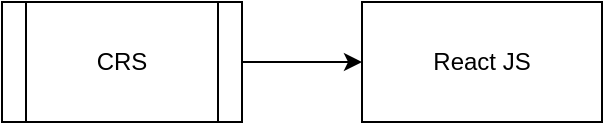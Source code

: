 <mxfile version="20.3.2" type="device"><diagram id="QRFav6XjT-aBdsma96r6" name="Page-1"><mxGraphModel dx="782" dy="428" grid="1" gridSize="10" guides="1" tooltips="1" connect="1" arrows="1" fold="1" page="1" pageScale="1" pageWidth="850" pageHeight="1100" math="0" shadow="0"><root><mxCell id="0"/><mxCell id="1" parent="0"/><mxCell id="rcOADcEk2WLyC6jS66bd-3" style="edgeStyle=orthogonalEdgeStyle;rounded=0;orthogonalLoop=1;jettySize=auto;html=1;entryX=0;entryY=0.5;entryDx=0;entryDy=0;" edge="1" parent="1" source="rcOADcEk2WLyC6jS66bd-1" target="rcOADcEk2WLyC6jS66bd-2"><mxGeometry relative="1" as="geometry"/></mxCell><mxCell id="rcOADcEk2WLyC6jS66bd-1" value="CRS" style="shape=process;whiteSpace=wrap;html=1;backgroundOutline=1;" vertex="1" parent="1"><mxGeometry x="40" y="40" width="120" height="60" as="geometry"/></mxCell><mxCell id="rcOADcEk2WLyC6jS66bd-2" value="React JS" style="rounded=0;whiteSpace=wrap;html=1;" vertex="1" parent="1"><mxGeometry x="220" y="40" width="120" height="60" as="geometry"/></mxCell></root></mxGraphModel></diagram></mxfile>